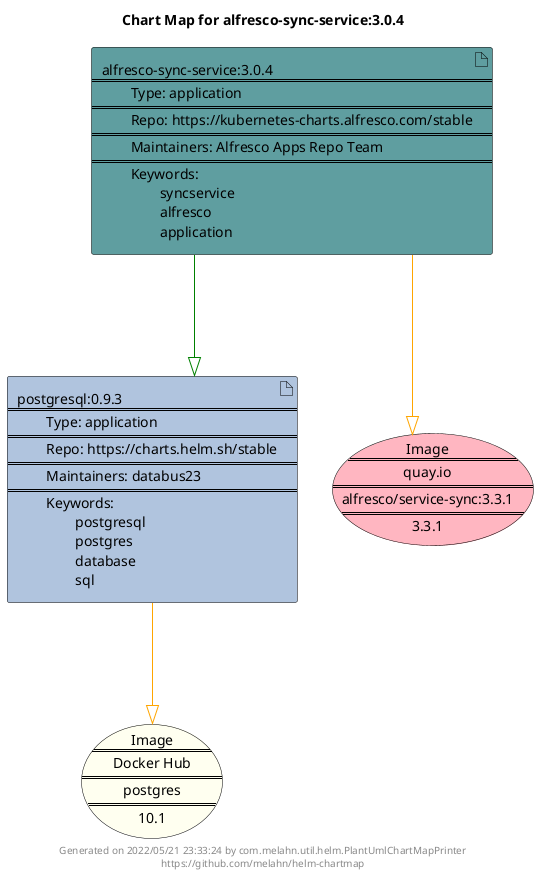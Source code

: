 @startuml
skinparam linetype ortho
skinparam backgroundColor white
skinparam usecaseBorderColor black
skinparam usecaseArrowColor LightSlateGray
skinparam artifactBorderColor black
skinparam artifactArrowColor LightSlateGray

title Chart Map for alfresco-sync-service:3.0.4

'There are 2 referenced Helm Charts
artifact "postgresql:0.9.3\n====\n\tType: application\n====\n\tRepo: https://charts.helm.sh/stable\n====\n\tMaintainers: databus23\n====\n\tKeywords: \n\t\tpostgresql\n\t\tpostgres\n\t\tdatabase\n\t\tsql" as postgresql_0_9_3 #LightSteelBlue
artifact "alfresco-sync-service:3.0.4\n====\n\tType: application\n====\n\tRepo: https://kubernetes-charts.alfresco.com/stable\n====\n\tMaintainers: Alfresco Apps Repo Team\n====\n\tKeywords: \n\t\tsyncservice\n\t\talfresco\n\t\tapplication" as alfresco_sync_service_3_0_4 #CadetBlue

'There are 2 referenced Docker Images
usecase "Image\n====\nDocker Hub\n====\npostgres\n====\n10.1" as postgres_10_1 #Ivory
usecase "Image\n====\nquay.io\n====\nalfresco/service-sync:3.3.1\n====\n3.3.1" as quay_io_alfresco_service_sync_3_3_1 #LightPink

'Chart Dependencies
alfresco_sync_service_3_0_4--[#green]-|>postgresql_0_9_3
postgresql_0_9_3--[#orange]-|>postgres_10_1
alfresco_sync_service_3_0_4--[#orange]-|>quay_io_alfresco_service_sync_3_3_1

center footer Generated on 2022/05/21 23:33:24 by com.melahn.util.helm.PlantUmlChartMapPrinter\nhttps://github.com/melahn/helm-chartmap
@enduml
